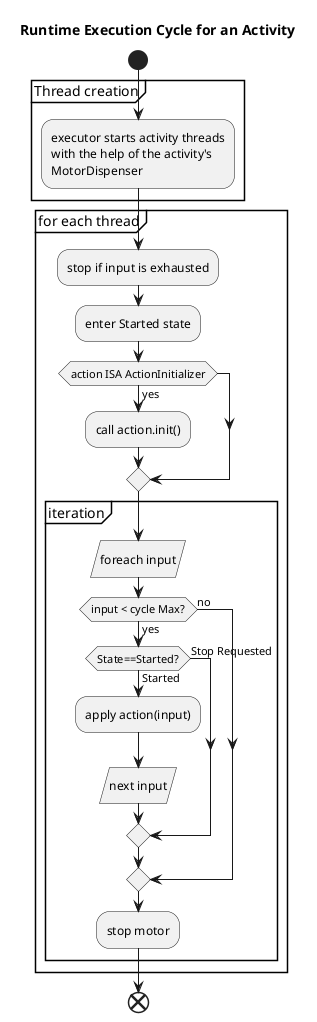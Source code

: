 @startuml
title Runtime Execution Cycle for an Activity

start

partition "Thread creation" {

 :executor starts activity threads
 with the help of the activity's
 MotorDispenser;

}

partition "for each thread" {

 :stop if input is exhausted;
 :enter Started state;
 if (action ISA ActionInitializer) then (yes)
  :call action.init();
 endif

 partition "iteration" {
 :foreach input/
 if (input < cycle Max?) then (yes)
  if (State==Started?) then (Started)
  :apply action(input);
  :next input/
  else (Stop Requested)
  endif
 else (no)
 endif
 :stop motor;

 }

}


end
@enduml